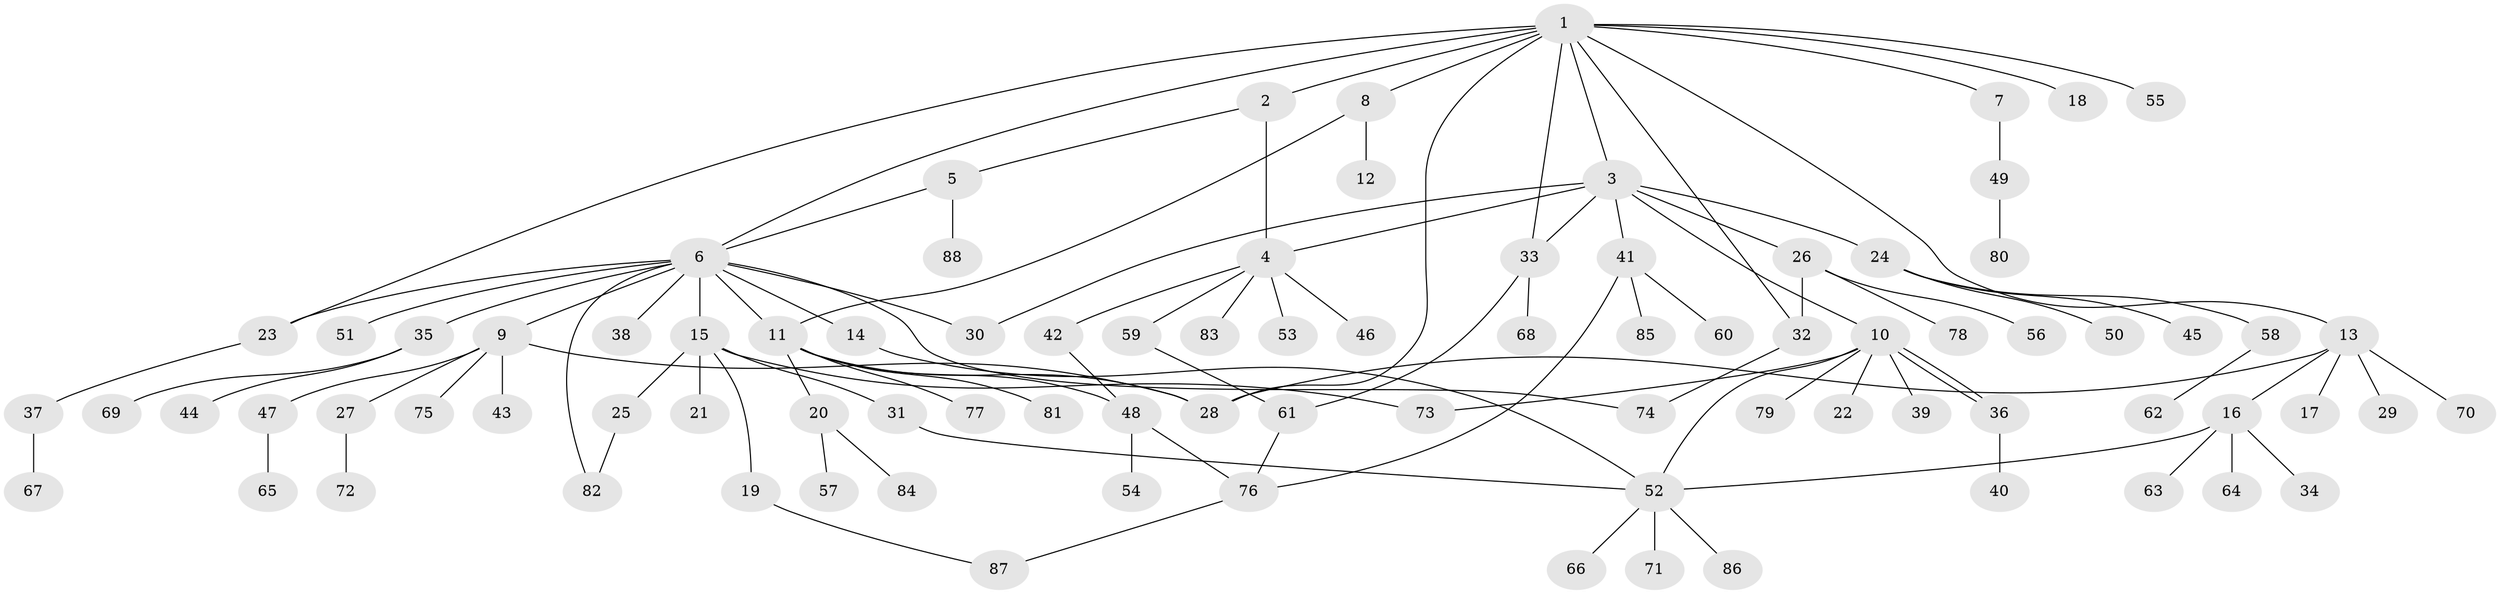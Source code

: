 // coarse degree distribution, {16: 0.016129032258064516, 3: 0.12903225806451613, 6: 0.04838709677419355, 2: 0.22580645161290322, 18: 0.016129032258064516, 5: 0.03225806451612903, 7: 0.03225806451612903, 4: 0.016129032258064516, 1: 0.4838709677419355}
// Generated by graph-tools (version 1.1) at 2025/52/02/27/25 19:52:00]
// undirected, 88 vertices, 109 edges
graph export_dot {
graph [start="1"]
  node [color=gray90,style=filled];
  1;
  2;
  3;
  4;
  5;
  6;
  7;
  8;
  9;
  10;
  11;
  12;
  13;
  14;
  15;
  16;
  17;
  18;
  19;
  20;
  21;
  22;
  23;
  24;
  25;
  26;
  27;
  28;
  29;
  30;
  31;
  32;
  33;
  34;
  35;
  36;
  37;
  38;
  39;
  40;
  41;
  42;
  43;
  44;
  45;
  46;
  47;
  48;
  49;
  50;
  51;
  52;
  53;
  54;
  55;
  56;
  57;
  58;
  59;
  60;
  61;
  62;
  63;
  64;
  65;
  66;
  67;
  68;
  69;
  70;
  71;
  72;
  73;
  74;
  75;
  76;
  77;
  78;
  79;
  80;
  81;
  82;
  83;
  84;
  85;
  86;
  87;
  88;
  1 -- 2;
  1 -- 3;
  1 -- 6;
  1 -- 7;
  1 -- 8;
  1 -- 13;
  1 -- 18;
  1 -- 23;
  1 -- 28;
  1 -- 32;
  1 -- 33;
  1 -- 55;
  2 -- 4;
  2 -- 5;
  3 -- 4;
  3 -- 10;
  3 -- 24;
  3 -- 26;
  3 -- 30;
  3 -- 33;
  3 -- 41;
  4 -- 42;
  4 -- 46;
  4 -- 53;
  4 -- 59;
  4 -- 83;
  5 -- 6;
  5 -- 88;
  6 -- 9;
  6 -- 11;
  6 -- 14;
  6 -- 15;
  6 -- 23;
  6 -- 30;
  6 -- 35;
  6 -- 38;
  6 -- 51;
  6 -- 74;
  6 -- 82;
  7 -- 49;
  8 -- 11;
  8 -- 12;
  9 -- 27;
  9 -- 28;
  9 -- 43;
  9 -- 47;
  9 -- 75;
  10 -- 22;
  10 -- 36;
  10 -- 36;
  10 -- 39;
  10 -- 52;
  10 -- 73;
  10 -- 79;
  11 -- 20;
  11 -- 28;
  11 -- 48;
  11 -- 77;
  11 -- 81;
  13 -- 16;
  13 -- 17;
  13 -- 28;
  13 -- 29;
  13 -- 70;
  14 -- 52;
  15 -- 19;
  15 -- 21;
  15 -- 25;
  15 -- 31;
  15 -- 73;
  16 -- 34;
  16 -- 52;
  16 -- 63;
  16 -- 64;
  19 -- 87;
  20 -- 57;
  20 -- 84;
  23 -- 37;
  24 -- 45;
  24 -- 50;
  24 -- 58;
  25 -- 82;
  26 -- 32;
  26 -- 56;
  26 -- 78;
  27 -- 72;
  31 -- 52;
  32 -- 74;
  33 -- 61;
  33 -- 68;
  35 -- 44;
  35 -- 69;
  36 -- 40;
  37 -- 67;
  41 -- 60;
  41 -- 76;
  41 -- 85;
  42 -- 48;
  47 -- 65;
  48 -- 54;
  48 -- 76;
  49 -- 80;
  52 -- 66;
  52 -- 71;
  52 -- 86;
  58 -- 62;
  59 -- 61;
  61 -- 76;
  76 -- 87;
}
